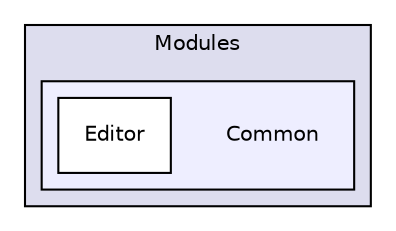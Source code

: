 digraph "Modules/Common" {
  compound=true
  node [ fontsize="10", fontname="Helvetica"];
  edge [ labelfontsize="10", labelfontname="Helvetica"];
  subgraph clusterdir_f2541a3b18981391fa76fac5599e978a {
    graph [ bgcolor="#ddddee", pencolor="black", label="Modules" fontname="Helvetica", fontsize="10", URL="dir_f2541a3b18981391fa76fac5599e978a.html"]
  subgraph clusterdir_6b8bd6c02904bc94839ef977dfbf16fd {
    graph [ bgcolor="#eeeeff", pencolor="black", label="" URL="dir_6b8bd6c02904bc94839ef977dfbf16fd.html"];
    dir_6b8bd6c02904bc94839ef977dfbf16fd [shape=plaintext label="Common"];
    dir_bdb9715b80a68080b63274a171e71fd6 [shape=box label="Editor" color="black" fillcolor="white" style="filled" URL="dir_bdb9715b80a68080b63274a171e71fd6.html"];
  }
  }
}
